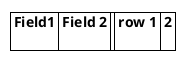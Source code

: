 {
  "sha1": "3f0d6buigmrwanzpbe1cggvusrf0xl2",
  "insertion": {
    "when": "2024-05-30T20:48:20.246Z",
    "url": "https://forum.plantuml.net/10265/new-line-in-table-built-with-variables-is-ignored",
    "user": "plantuml@gmail.com"
  }
}
@startuml
!global $table = "|= Field1 |= Field 2 |"
!procedure $row($value1, $value2)
%set_variable_value("$table", %get_variable_value("$table") + " \n | " + $value1 + " | " + $value2 + " |")
!endprocedure

$row("row 1", "2")

title
$table
end title
@enduml
